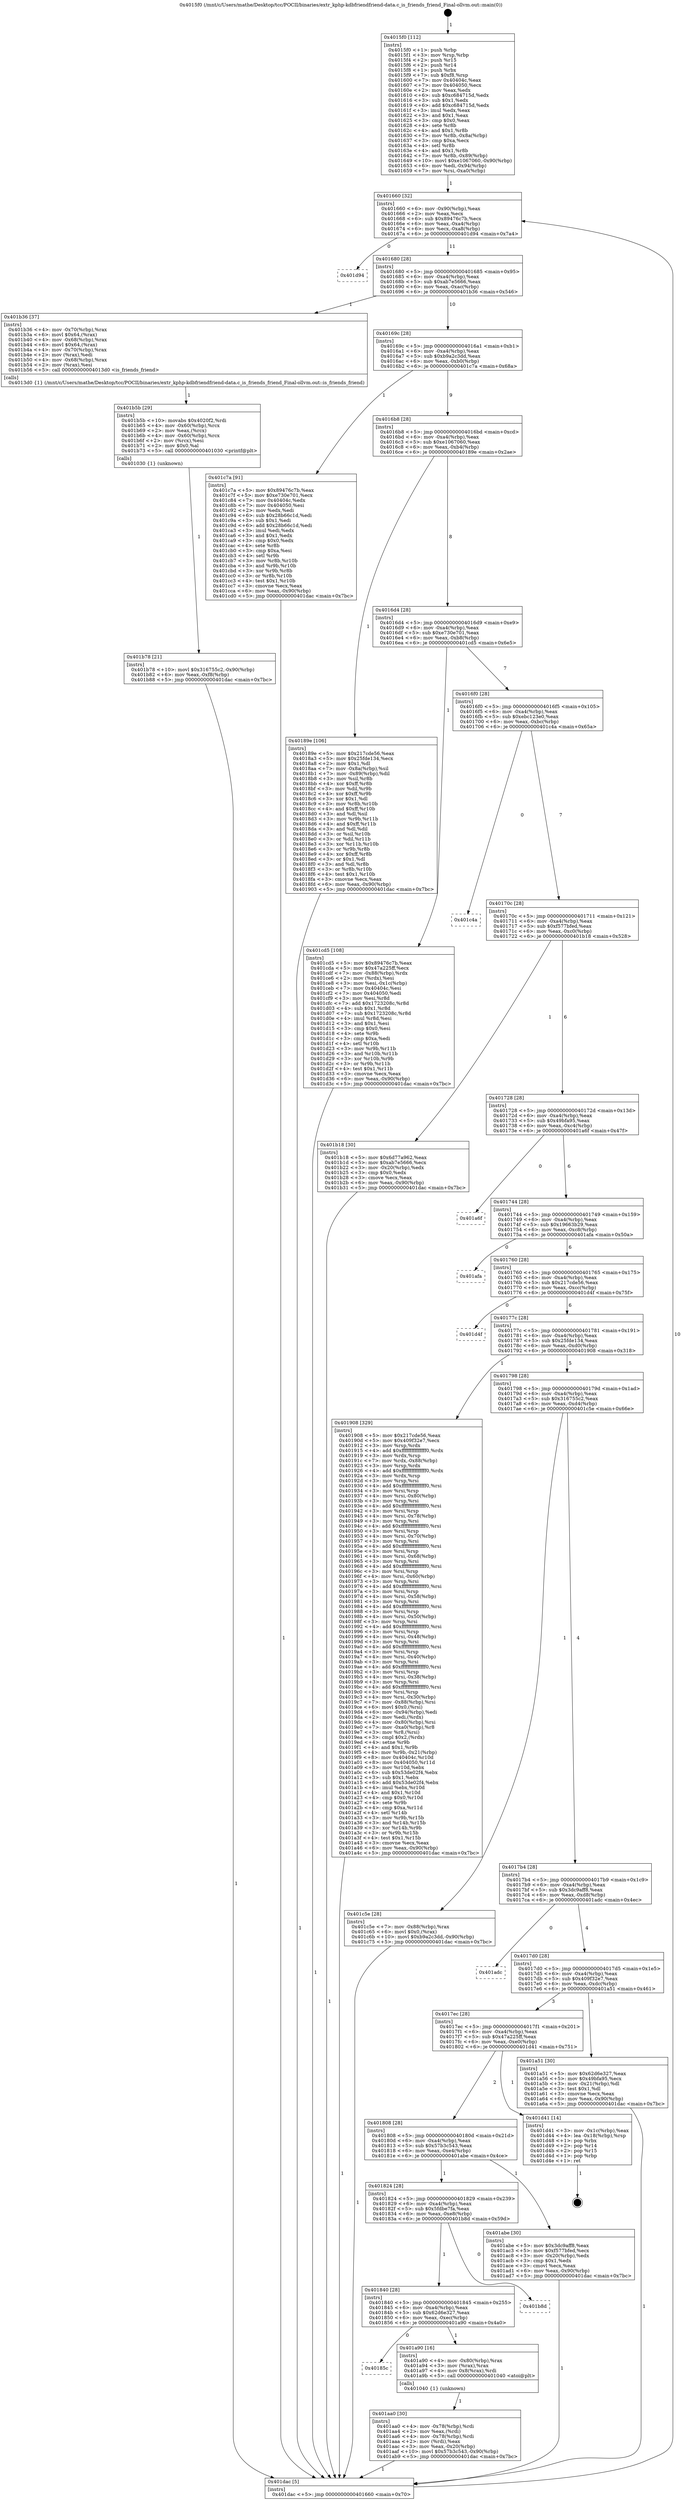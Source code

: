 digraph "0x4015f0" {
  label = "0x4015f0 (/mnt/c/Users/mathe/Desktop/tcc/POCII/binaries/extr_kphp-kdbfriendfriend-data.c_is_friends_friend_Final-ollvm.out::main(0))"
  labelloc = "t"
  node[shape=record]

  Entry [label="",width=0.3,height=0.3,shape=circle,fillcolor=black,style=filled]
  "0x401660" [label="{
     0x401660 [32]\l
     | [instrs]\l
     &nbsp;&nbsp;0x401660 \<+6\>: mov -0x90(%rbp),%eax\l
     &nbsp;&nbsp;0x401666 \<+2\>: mov %eax,%ecx\l
     &nbsp;&nbsp;0x401668 \<+6\>: sub $0x89476c7b,%ecx\l
     &nbsp;&nbsp;0x40166e \<+6\>: mov %eax,-0xa4(%rbp)\l
     &nbsp;&nbsp;0x401674 \<+6\>: mov %ecx,-0xa8(%rbp)\l
     &nbsp;&nbsp;0x40167a \<+6\>: je 0000000000401d94 \<main+0x7a4\>\l
  }"]
  "0x401d94" [label="{
     0x401d94\l
  }", style=dashed]
  "0x401680" [label="{
     0x401680 [28]\l
     | [instrs]\l
     &nbsp;&nbsp;0x401680 \<+5\>: jmp 0000000000401685 \<main+0x95\>\l
     &nbsp;&nbsp;0x401685 \<+6\>: mov -0xa4(%rbp),%eax\l
     &nbsp;&nbsp;0x40168b \<+5\>: sub $0xab7e5666,%eax\l
     &nbsp;&nbsp;0x401690 \<+6\>: mov %eax,-0xac(%rbp)\l
     &nbsp;&nbsp;0x401696 \<+6\>: je 0000000000401b36 \<main+0x546\>\l
  }"]
  Exit [label="",width=0.3,height=0.3,shape=circle,fillcolor=black,style=filled,peripheries=2]
  "0x401b36" [label="{
     0x401b36 [37]\l
     | [instrs]\l
     &nbsp;&nbsp;0x401b36 \<+4\>: mov -0x70(%rbp),%rax\l
     &nbsp;&nbsp;0x401b3a \<+6\>: movl $0x64,(%rax)\l
     &nbsp;&nbsp;0x401b40 \<+4\>: mov -0x68(%rbp),%rax\l
     &nbsp;&nbsp;0x401b44 \<+6\>: movl $0x64,(%rax)\l
     &nbsp;&nbsp;0x401b4a \<+4\>: mov -0x70(%rbp),%rax\l
     &nbsp;&nbsp;0x401b4e \<+2\>: mov (%rax),%edi\l
     &nbsp;&nbsp;0x401b50 \<+4\>: mov -0x68(%rbp),%rax\l
     &nbsp;&nbsp;0x401b54 \<+2\>: mov (%rax),%esi\l
     &nbsp;&nbsp;0x401b56 \<+5\>: call 00000000004013d0 \<is_friends_friend\>\l
     | [calls]\l
     &nbsp;&nbsp;0x4013d0 \{1\} (/mnt/c/Users/mathe/Desktop/tcc/POCII/binaries/extr_kphp-kdbfriendfriend-data.c_is_friends_friend_Final-ollvm.out::is_friends_friend)\l
  }"]
  "0x40169c" [label="{
     0x40169c [28]\l
     | [instrs]\l
     &nbsp;&nbsp;0x40169c \<+5\>: jmp 00000000004016a1 \<main+0xb1\>\l
     &nbsp;&nbsp;0x4016a1 \<+6\>: mov -0xa4(%rbp),%eax\l
     &nbsp;&nbsp;0x4016a7 \<+5\>: sub $0xb9a2c3dd,%eax\l
     &nbsp;&nbsp;0x4016ac \<+6\>: mov %eax,-0xb0(%rbp)\l
     &nbsp;&nbsp;0x4016b2 \<+6\>: je 0000000000401c7a \<main+0x68a\>\l
  }"]
  "0x401b78" [label="{
     0x401b78 [21]\l
     | [instrs]\l
     &nbsp;&nbsp;0x401b78 \<+10\>: movl $0x316755c2,-0x90(%rbp)\l
     &nbsp;&nbsp;0x401b82 \<+6\>: mov %eax,-0xf8(%rbp)\l
     &nbsp;&nbsp;0x401b88 \<+5\>: jmp 0000000000401dac \<main+0x7bc\>\l
  }"]
  "0x401c7a" [label="{
     0x401c7a [91]\l
     | [instrs]\l
     &nbsp;&nbsp;0x401c7a \<+5\>: mov $0x89476c7b,%eax\l
     &nbsp;&nbsp;0x401c7f \<+5\>: mov $0xe730e701,%ecx\l
     &nbsp;&nbsp;0x401c84 \<+7\>: mov 0x40404c,%edx\l
     &nbsp;&nbsp;0x401c8b \<+7\>: mov 0x404050,%esi\l
     &nbsp;&nbsp;0x401c92 \<+2\>: mov %edx,%edi\l
     &nbsp;&nbsp;0x401c94 \<+6\>: sub $0x28b66c1d,%edi\l
     &nbsp;&nbsp;0x401c9a \<+3\>: sub $0x1,%edi\l
     &nbsp;&nbsp;0x401c9d \<+6\>: add $0x28b66c1d,%edi\l
     &nbsp;&nbsp;0x401ca3 \<+3\>: imul %edi,%edx\l
     &nbsp;&nbsp;0x401ca6 \<+3\>: and $0x1,%edx\l
     &nbsp;&nbsp;0x401ca9 \<+3\>: cmp $0x0,%edx\l
     &nbsp;&nbsp;0x401cac \<+4\>: sete %r8b\l
     &nbsp;&nbsp;0x401cb0 \<+3\>: cmp $0xa,%esi\l
     &nbsp;&nbsp;0x401cb3 \<+4\>: setl %r9b\l
     &nbsp;&nbsp;0x401cb7 \<+3\>: mov %r8b,%r10b\l
     &nbsp;&nbsp;0x401cba \<+3\>: and %r9b,%r10b\l
     &nbsp;&nbsp;0x401cbd \<+3\>: xor %r9b,%r8b\l
     &nbsp;&nbsp;0x401cc0 \<+3\>: or %r8b,%r10b\l
     &nbsp;&nbsp;0x401cc3 \<+4\>: test $0x1,%r10b\l
     &nbsp;&nbsp;0x401cc7 \<+3\>: cmovne %ecx,%eax\l
     &nbsp;&nbsp;0x401cca \<+6\>: mov %eax,-0x90(%rbp)\l
     &nbsp;&nbsp;0x401cd0 \<+5\>: jmp 0000000000401dac \<main+0x7bc\>\l
  }"]
  "0x4016b8" [label="{
     0x4016b8 [28]\l
     | [instrs]\l
     &nbsp;&nbsp;0x4016b8 \<+5\>: jmp 00000000004016bd \<main+0xcd\>\l
     &nbsp;&nbsp;0x4016bd \<+6\>: mov -0xa4(%rbp),%eax\l
     &nbsp;&nbsp;0x4016c3 \<+5\>: sub $0xe1067060,%eax\l
     &nbsp;&nbsp;0x4016c8 \<+6\>: mov %eax,-0xb4(%rbp)\l
     &nbsp;&nbsp;0x4016ce \<+6\>: je 000000000040189e \<main+0x2ae\>\l
  }"]
  "0x401b5b" [label="{
     0x401b5b [29]\l
     | [instrs]\l
     &nbsp;&nbsp;0x401b5b \<+10\>: movabs $0x4020f2,%rdi\l
     &nbsp;&nbsp;0x401b65 \<+4\>: mov -0x60(%rbp),%rcx\l
     &nbsp;&nbsp;0x401b69 \<+2\>: mov %eax,(%rcx)\l
     &nbsp;&nbsp;0x401b6b \<+4\>: mov -0x60(%rbp),%rcx\l
     &nbsp;&nbsp;0x401b6f \<+2\>: mov (%rcx),%esi\l
     &nbsp;&nbsp;0x401b71 \<+2\>: mov $0x0,%al\l
     &nbsp;&nbsp;0x401b73 \<+5\>: call 0000000000401030 \<printf@plt\>\l
     | [calls]\l
     &nbsp;&nbsp;0x401030 \{1\} (unknown)\l
  }"]
  "0x40189e" [label="{
     0x40189e [106]\l
     | [instrs]\l
     &nbsp;&nbsp;0x40189e \<+5\>: mov $0x217cde56,%eax\l
     &nbsp;&nbsp;0x4018a3 \<+5\>: mov $0x25fde134,%ecx\l
     &nbsp;&nbsp;0x4018a8 \<+2\>: mov $0x1,%dl\l
     &nbsp;&nbsp;0x4018aa \<+7\>: mov -0x8a(%rbp),%sil\l
     &nbsp;&nbsp;0x4018b1 \<+7\>: mov -0x89(%rbp),%dil\l
     &nbsp;&nbsp;0x4018b8 \<+3\>: mov %sil,%r8b\l
     &nbsp;&nbsp;0x4018bb \<+4\>: xor $0xff,%r8b\l
     &nbsp;&nbsp;0x4018bf \<+3\>: mov %dil,%r9b\l
     &nbsp;&nbsp;0x4018c2 \<+4\>: xor $0xff,%r9b\l
     &nbsp;&nbsp;0x4018c6 \<+3\>: xor $0x1,%dl\l
     &nbsp;&nbsp;0x4018c9 \<+3\>: mov %r8b,%r10b\l
     &nbsp;&nbsp;0x4018cc \<+4\>: and $0xff,%r10b\l
     &nbsp;&nbsp;0x4018d0 \<+3\>: and %dl,%sil\l
     &nbsp;&nbsp;0x4018d3 \<+3\>: mov %r9b,%r11b\l
     &nbsp;&nbsp;0x4018d6 \<+4\>: and $0xff,%r11b\l
     &nbsp;&nbsp;0x4018da \<+3\>: and %dl,%dil\l
     &nbsp;&nbsp;0x4018dd \<+3\>: or %sil,%r10b\l
     &nbsp;&nbsp;0x4018e0 \<+3\>: or %dil,%r11b\l
     &nbsp;&nbsp;0x4018e3 \<+3\>: xor %r11b,%r10b\l
     &nbsp;&nbsp;0x4018e6 \<+3\>: or %r9b,%r8b\l
     &nbsp;&nbsp;0x4018e9 \<+4\>: xor $0xff,%r8b\l
     &nbsp;&nbsp;0x4018ed \<+3\>: or $0x1,%dl\l
     &nbsp;&nbsp;0x4018f0 \<+3\>: and %dl,%r8b\l
     &nbsp;&nbsp;0x4018f3 \<+3\>: or %r8b,%r10b\l
     &nbsp;&nbsp;0x4018f6 \<+4\>: test $0x1,%r10b\l
     &nbsp;&nbsp;0x4018fa \<+3\>: cmovne %ecx,%eax\l
     &nbsp;&nbsp;0x4018fd \<+6\>: mov %eax,-0x90(%rbp)\l
     &nbsp;&nbsp;0x401903 \<+5\>: jmp 0000000000401dac \<main+0x7bc\>\l
  }"]
  "0x4016d4" [label="{
     0x4016d4 [28]\l
     | [instrs]\l
     &nbsp;&nbsp;0x4016d4 \<+5\>: jmp 00000000004016d9 \<main+0xe9\>\l
     &nbsp;&nbsp;0x4016d9 \<+6\>: mov -0xa4(%rbp),%eax\l
     &nbsp;&nbsp;0x4016df \<+5\>: sub $0xe730e701,%eax\l
     &nbsp;&nbsp;0x4016e4 \<+6\>: mov %eax,-0xb8(%rbp)\l
     &nbsp;&nbsp;0x4016ea \<+6\>: je 0000000000401cd5 \<main+0x6e5\>\l
  }"]
  "0x401dac" [label="{
     0x401dac [5]\l
     | [instrs]\l
     &nbsp;&nbsp;0x401dac \<+5\>: jmp 0000000000401660 \<main+0x70\>\l
  }"]
  "0x4015f0" [label="{
     0x4015f0 [112]\l
     | [instrs]\l
     &nbsp;&nbsp;0x4015f0 \<+1\>: push %rbp\l
     &nbsp;&nbsp;0x4015f1 \<+3\>: mov %rsp,%rbp\l
     &nbsp;&nbsp;0x4015f4 \<+2\>: push %r15\l
     &nbsp;&nbsp;0x4015f6 \<+2\>: push %r14\l
     &nbsp;&nbsp;0x4015f8 \<+1\>: push %rbx\l
     &nbsp;&nbsp;0x4015f9 \<+7\>: sub $0xf8,%rsp\l
     &nbsp;&nbsp;0x401600 \<+7\>: mov 0x40404c,%eax\l
     &nbsp;&nbsp;0x401607 \<+7\>: mov 0x404050,%ecx\l
     &nbsp;&nbsp;0x40160e \<+2\>: mov %eax,%edx\l
     &nbsp;&nbsp;0x401610 \<+6\>: sub $0xc684715d,%edx\l
     &nbsp;&nbsp;0x401616 \<+3\>: sub $0x1,%edx\l
     &nbsp;&nbsp;0x401619 \<+6\>: add $0xc684715d,%edx\l
     &nbsp;&nbsp;0x40161f \<+3\>: imul %edx,%eax\l
     &nbsp;&nbsp;0x401622 \<+3\>: and $0x1,%eax\l
     &nbsp;&nbsp;0x401625 \<+3\>: cmp $0x0,%eax\l
     &nbsp;&nbsp;0x401628 \<+4\>: sete %r8b\l
     &nbsp;&nbsp;0x40162c \<+4\>: and $0x1,%r8b\l
     &nbsp;&nbsp;0x401630 \<+7\>: mov %r8b,-0x8a(%rbp)\l
     &nbsp;&nbsp;0x401637 \<+3\>: cmp $0xa,%ecx\l
     &nbsp;&nbsp;0x40163a \<+4\>: setl %r8b\l
     &nbsp;&nbsp;0x40163e \<+4\>: and $0x1,%r8b\l
     &nbsp;&nbsp;0x401642 \<+7\>: mov %r8b,-0x89(%rbp)\l
     &nbsp;&nbsp;0x401649 \<+10\>: movl $0xe1067060,-0x90(%rbp)\l
     &nbsp;&nbsp;0x401653 \<+6\>: mov %edi,-0x94(%rbp)\l
     &nbsp;&nbsp;0x401659 \<+7\>: mov %rsi,-0xa0(%rbp)\l
  }"]
  "0x401aa0" [label="{
     0x401aa0 [30]\l
     | [instrs]\l
     &nbsp;&nbsp;0x401aa0 \<+4\>: mov -0x78(%rbp),%rdi\l
     &nbsp;&nbsp;0x401aa4 \<+2\>: mov %eax,(%rdi)\l
     &nbsp;&nbsp;0x401aa6 \<+4\>: mov -0x78(%rbp),%rdi\l
     &nbsp;&nbsp;0x401aaa \<+2\>: mov (%rdi),%eax\l
     &nbsp;&nbsp;0x401aac \<+3\>: mov %eax,-0x20(%rbp)\l
     &nbsp;&nbsp;0x401aaf \<+10\>: movl $0x57b3c543,-0x90(%rbp)\l
     &nbsp;&nbsp;0x401ab9 \<+5\>: jmp 0000000000401dac \<main+0x7bc\>\l
  }"]
  "0x401cd5" [label="{
     0x401cd5 [108]\l
     | [instrs]\l
     &nbsp;&nbsp;0x401cd5 \<+5\>: mov $0x89476c7b,%eax\l
     &nbsp;&nbsp;0x401cda \<+5\>: mov $0x47a225ff,%ecx\l
     &nbsp;&nbsp;0x401cdf \<+7\>: mov -0x88(%rbp),%rdx\l
     &nbsp;&nbsp;0x401ce6 \<+2\>: mov (%rdx),%esi\l
     &nbsp;&nbsp;0x401ce8 \<+3\>: mov %esi,-0x1c(%rbp)\l
     &nbsp;&nbsp;0x401ceb \<+7\>: mov 0x40404c,%esi\l
     &nbsp;&nbsp;0x401cf2 \<+7\>: mov 0x404050,%edi\l
     &nbsp;&nbsp;0x401cf9 \<+3\>: mov %esi,%r8d\l
     &nbsp;&nbsp;0x401cfc \<+7\>: add $0x1723208c,%r8d\l
     &nbsp;&nbsp;0x401d03 \<+4\>: sub $0x1,%r8d\l
     &nbsp;&nbsp;0x401d07 \<+7\>: sub $0x1723208c,%r8d\l
     &nbsp;&nbsp;0x401d0e \<+4\>: imul %r8d,%esi\l
     &nbsp;&nbsp;0x401d12 \<+3\>: and $0x1,%esi\l
     &nbsp;&nbsp;0x401d15 \<+3\>: cmp $0x0,%esi\l
     &nbsp;&nbsp;0x401d18 \<+4\>: sete %r9b\l
     &nbsp;&nbsp;0x401d1c \<+3\>: cmp $0xa,%edi\l
     &nbsp;&nbsp;0x401d1f \<+4\>: setl %r10b\l
     &nbsp;&nbsp;0x401d23 \<+3\>: mov %r9b,%r11b\l
     &nbsp;&nbsp;0x401d26 \<+3\>: and %r10b,%r11b\l
     &nbsp;&nbsp;0x401d29 \<+3\>: xor %r10b,%r9b\l
     &nbsp;&nbsp;0x401d2c \<+3\>: or %r9b,%r11b\l
     &nbsp;&nbsp;0x401d2f \<+4\>: test $0x1,%r11b\l
     &nbsp;&nbsp;0x401d33 \<+3\>: cmovne %ecx,%eax\l
     &nbsp;&nbsp;0x401d36 \<+6\>: mov %eax,-0x90(%rbp)\l
     &nbsp;&nbsp;0x401d3c \<+5\>: jmp 0000000000401dac \<main+0x7bc\>\l
  }"]
  "0x4016f0" [label="{
     0x4016f0 [28]\l
     | [instrs]\l
     &nbsp;&nbsp;0x4016f0 \<+5\>: jmp 00000000004016f5 \<main+0x105\>\l
     &nbsp;&nbsp;0x4016f5 \<+6\>: mov -0xa4(%rbp),%eax\l
     &nbsp;&nbsp;0x4016fb \<+5\>: sub $0xebc123e0,%eax\l
     &nbsp;&nbsp;0x401700 \<+6\>: mov %eax,-0xbc(%rbp)\l
     &nbsp;&nbsp;0x401706 \<+6\>: je 0000000000401c4a \<main+0x65a\>\l
  }"]
  "0x40185c" [label="{
     0x40185c\l
  }", style=dashed]
  "0x401c4a" [label="{
     0x401c4a\l
  }", style=dashed]
  "0x40170c" [label="{
     0x40170c [28]\l
     | [instrs]\l
     &nbsp;&nbsp;0x40170c \<+5\>: jmp 0000000000401711 \<main+0x121\>\l
     &nbsp;&nbsp;0x401711 \<+6\>: mov -0xa4(%rbp),%eax\l
     &nbsp;&nbsp;0x401717 \<+5\>: sub $0xf577bfed,%eax\l
     &nbsp;&nbsp;0x40171c \<+6\>: mov %eax,-0xc0(%rbp)\l
     &nbsp;&nbsp;0x401722 \<+6\>: je 0000000000401b18 \<main+0x528\>\l
  }"]
  "0x401a90" [label="{
     0x401a90 [16]\l
     | [instrs]\l
     &nbsp;&nbsp;0x401a90 \<+4\>: mov -0x80(%rbp),%rax\l
     &nbsp;&nbsp;0x401a94 \<+3\>: mov (%rax),%rax\l
     &nbsp;&nbsp;0x401a97 \<+4\>: mov 0x8(%rax),%rdi\l
     &nbsp;&nbsp;0x401a9b \<+5\>: call 0000000000401040 \<atoi@plt\>\l
     | [calls]\l
     &nbsp;&nbsp;0x401040 \{1\} (unknown)\l
  }"]
  "0x401b18" [label="{
     0x401b18 [30]\l
     | [instrs]\l
     &nbsp;&nbsp;0x401b18 \<+5\>: mov $0x6d77a962,%eax\l
     &nbsp;&nbsp;0x401b1d \<+5\>: mov $0xab7e5666,%ecx\l
     &nbsp;&nbsp;0x401b22 \<+3\>: mov -0x20(%rbp),%edx\l
     &nbsp;&nbsp;0x401b25 \<+3\>: cmp $0x0,%edx\l
     &nbsp;&nbsp;0x401b28 \<+3\>: cmove %ecx,%eax\l
     &nbsp;&nbsp;0x401b2b \<+6\>: mov %eax,-0x90(%rbp)\l
     &nbsp;&nbsp;0x401b31 \<+5\>: jmp 0000000000401dac \<main+0x7bc\>\l
  }"]
  "0x401728" [label="{
     0x401728 [28]\l
     | [instrs]\l
     &nbsp;&nbsp;0x401728 \<+5\>: jmp 000000000040172d \<main+0x13d\>\l
     &nbsp;&nbsp;0x40172d \<+6\>: mov -0xa4(%rbp),%eax\l
     &nbsp;&nbsp;0x401733 \<+5\>: sub $0x49bfa95,%eax\l
     &nbsp;&nbsp;0x401738 \<+6\>: mov %eax,-0xc4(%rbp)\l
     &nbsp;&nbsp;0x40173e \<+6\>: je 0000000000401a6f \<main+0x47f\>\l
  }"]
  "0x401840" [label="{
     0x401840 [28]\l
     | [instrs]\l
     &nbsp;&nbsp;0x401840 \<+5\>: jmp 0000000000401845 \<main+0x255\>\l
     &nbsp;&nbsp;0x401845 \<+6\>: mov -0xa4(%rbp),%eax\l
     &nbsp;&nbsp;0x40184b \<+5\>: sub $0x62d6e327,%eax\l
     &nbsp;&nbsp;0x401850 \<+6\>: mov %eax,-0xec(%rbp)\l
     &nbsp;&nbsp;0x401856 \<+6\>: je 0000000000401a90 \<main+0x4a0\>\l
  }"]
  "0x401a6f" [label="{
     0x401a6f\l
  }", style=dashed]
  "0x401744" [label="{
     0x401744 [28]\l
     | [instrs]\l
     &nbsp;&nbsp;0x401744 \<+5\>: jmp 0000000000401749 \<main+0x159\>\l
     &nbsp;&nbsp;0x401749 \<+6\>: mov -0xa4(%rbp),%eax\l
     &nbsp;&nbsp;0x40174f \<+5\>: sub $0x19663b29,%eax\l
     &nbsp;&nbsp;0x401754 \<+6\>: mov %eax,-0xc8(%rbp)\l
     &nbsp;&nbsp;0x40175a \<+6\>: je 0000000000401afa \<main+0x50a\>\l
  }"]
  "0x401b8d" [label="{
     0x401b8d\l
  }", style=dashed]
  "0x401afa" [label="{
     0x401afa\l
  }", style=dashed]
  "0x401760" [label="{
     0x401760 [28]\l
     | [instrs]\l
     &nbsp;&nbsp;0x401760 \<+5\>: jmp 0000000000401765 \<main+0x175\>\l
     &nbsp;&nbsp;0x401765 \<+6\>: mov -0xa4(%rbp),%eax\l
     &nbsp;&nbsp;0x40176b \<+5\>: sub $0x217cde56,%eax\l
     &nbsp;&nbsp;0x401770 \<+6\>: mov %eax,-0xcc(%rbp)\l
     &nbsp;&nbsp;0x401776 \<+6\>: je 0000000000401d4f \<main+0x75f\>\l
  }"]
  "0x401824" [label="{
     0x401824 [28]\l
     | [instrs]\l
     &nbsp;&nbsp;0x401824 \<+5\>: jmp 0000000000401829 \<main+0x239\>\l
     &nbsp;&nbsp;0x401829 \<+6\>: mov -0xa4(%rbp),%eax\l
     &nbsp;&nbsp;0x40182f \<+5\>: sub $0x5fdbe7fa,%eax\l
     &nbsp;&nbsp;0x401834 \<+6\>: mov %eax,-0xe8(%rbp)\l
     &nbsp;&nbsp;0x40183a \<+6\>: je 0000000000401b8d \<main+0x59d\>\l
  }"]
  "0x401d4f" [label="{
     0x401d4f\l
  }", style=dashed]
  "0x40177c" [label="{
     0x40177c [28]\l
     | [instrs]\l
     &nbsp;&nbsp;0x40177c \<+5\>: jmp 0000000000401781 \<main+0x191\>\l
     &nbsp;&nbsp;0x401781 \<+6\>: mov -0xa4(%rbp),%eax\l
     &nbsp;&nbsp;0x401787 \<+5\>: sub $0x25fde134,%eax\l
     &nbsp;&nbsp;0x40178c \<+6\>: mov %eax,-0xd0(%rbp)\l
     &nbsp;&nbsp;0x401792 \<+6\>: je 0000000000401908 \<main+0x318\>\l
  }"]
  "0x401abe" [label="{
     0x401abe [30]\l
     | [instrs]\l
     &nbsp;&nbsp;0x401abe \<+5\>: mov $0x3dc9aff8,%eax\l
     &nbsp;&nbsp;0x401ac3 \<+5\>: mov $0xf577bfed,%ecx\l
     &nbsp;&nbsp;0x401ac8 \<+3\>: mov -0x20(%rbp),%edx\l
     &nbsp;&nbsp;0x401acb \<+3\>: cmp $0x1,%edx\l
     &nbsp;&nbsp;0x401ace \<+3\>: cmovl %ecx,%eax\l
     &nbsp;&nbsp;0x401ad1 \<+6\>: mov %eax,-0x90(%rbp)\l
     &nbsp;&nbsp;0x401ad7 \<+5\>: jmp 0000000000401dac \<main+0x7bc\>\l
  }"]
  "0x401908" [label="{
     0x401908 [329]\l
     | [instrs]\l
     &nbsp;&nbsp;0x401908 \<+5\>: mov $0x217cde56,%eax\l
     &nbsp;&nbsp;0x40190d \<+5\>: mov $0x409f32e7,%ecx\l
     &nbsp;&nbsp;0x401912 \<+3\>: mov %rsp,%rdx\l
     &nbsp;&nbsp;0x401915 \<+4\>: add $0xfffffffffffffff0,%rdx\l
     &nbsp;&nbsp;0x401919 \<+3\>: mov %rdx,%rsp\l
     &nbsp;&nbsp;0x40191c \<+7\>: mov %rdx,-0x88(%rbp)\l
     &nbsp;&nbsp;0x401923 \<+3\>: mov %rsp,%rdx\l
     &nbsp;&nbsp;0x401926 \<+4\>: add $0xfffffffffffffff0,%rdx\l
     &nbsp;&nbsp;0x40192a \<+3\>: mov %rdx,%rsp\l
     &nbsp;&nbsp;0x40192d \<+3\>: mov %rsp,%rsi\l
     &nbsp;&nbsp;0x401930 \<+4\>: add $0xfffffffffffffff0,%rsi\l
     &nbsp;&nbsp;0x401934 \<+3\>: mov %rsi,%rsp\l
     &nbsp;&nbsp;0x401937 \<+4\>: mov %rsi,-0x80(%rbp)\l
     &nbsp;&nbsp;0x40193b \<+3\>: mov %rsp,%rsi\l
     &nbsp;&nbsp;0x40193e \<+4\>: add $0xfffffffffffffff0,%rsi\l
     &nbsp;&nbsp;0x401942 \<+3\>: mov %rsi,%rsp\l
     &nbsp;&nbsp;0x401945 \<+4\>: mov %rsi,-0x78(%rbp)\l
     &nbsp;&nbsp;0x401949 \<+3\>: mov %rsp,%rsi\l
     &nbsp;&nbsp;0x40194c \<+4\>: add $0xfffffffffffffff0,%rsi\l
     &nbsp;&nbsp;0x401950 \<+3\>: mov %rsi,%rsp\l
     &nbsp;&nbsp;0x401953 \<+4\>: mov %rsi,-0x70(%rbp)\l
     &nbsp;&nbsp;0x401957 \<+3\>: mov %rsp,%rsi\l
     &nbsp;&nbsp;0x40195a \<+4\>: add $0xfffffffffffffff0,%rsi\l
     &nbsp;&nbsp;0x40195e \<+3\>: mov %rsi,%rsp\l
     &nbsp;&nbsp;0x401961 \<+4\>: mov %rsi,-0x68(%rbp)\l
     &nbsp;&nbsp;0x401965 \<+3\>: mov %rsp,%rsi\l
     &nbsp;&nbsp;0x401968 \<+4\>: add $0xfffffffffffffff0,%rsi\l
     &nbsp;&nbsp;0x40196c \<+3\>: mov %rsi,%rsp\l
     &nbsp;&nbsp;0x40196f \<+4\>: mov %rsi,-0x60(%rbp)\l
     &nbsp;&nbsp;0x401973 \<+3\>: mov %rsp,%rsi\l
     &nbsp;&nbsp;0x401976 \<+4\>: add $0xfffffffffffffff0,%rsi\l
     &nbsp;&nbsp;0x40197a \<+3\>: mov %rsi,%rsp\l
     &nbsp;&nbsp;0x40197d \<+4\>: mov %rsi,-0x58(%rbp)\l
     &nbsp;&nbsp;0x401981 \<+3\>: mov %rsp,%rsi\l
     &nbsp;&nbsp;0x401984 \<+4\>: add $0xfffffffffffffff0,%rsi\l
     &nbsp;&nbsp;0x401988 \<+3\>: mov %rsi,%rsp\l
     &nbsp;&nbsp;0x40198b \<+4\>: mov %rsi,-0x50(%rbp)\l
     &nbsp;&nbsp;0x40198f \<+3\>: mov %rsp,%rsi\l
     &nbsp;&nbsp;0x401992 \<+4\>: add $0xfffffffffffffff0,%rsi\l
     &nbsp;&nbsp;0x401996 \<+3\>: mov %rsi,%rsp\l
     &nbsp;&nbsp;0x401999 \<+4\>: mov %rsi,-0x48(%rbp)\l
     &nbsp;&nbsp;0x40199d \<+3\>: mov %rsp,%rsi\l
     &nbsp;&nbsp;0x4019a0 \<+4\>: add $0xfffffffffffffff0,%rsi\l
     &nbsp;&nbsp;0x4019a4 \<+3\>: mov %rsi,%rsp\l
     &nbsp;&nbsp;0x4019a7 \<+4\>: mov %rsi,-0x40(%rbp)\l
     &nbsp;&nbsp;0x4019ab \<+3\>: mov %rsp,%rsi\l
     &nbsp;&nbsp;0x4019ae \<+4\>: add $0xfffffffffffffff0,%rsi\l
     &nbsp;&nbsp;0x4019b2 \<+3\>: mov %rsi,%rsp\l
     &nbsp;&nbsp;0x4019b5 \<+4\>: mov %rsi,-0x38(%rbp)\l
     &nbsp;&nbsp;0x4019b9 \<+3\>: mov %rsp,%rsi\l
     &nbsp;&nbsp;0x4019bc \<+4\>: add $0xfffffffffffffff0,%rsi\l
     &nbsp;&nbsp;0x4019c0 \<+3\>: mov %rsi,%rsp\l
     &nbsp;&nbsp;0x4019c3 \<+4\>: mov %rsi,-0x30(%rbp)\l
     &nbsp;&nbsp;0x4019c7 \<+7\>: mov -0x88(%rbp),%rsi\l
     &nbsp;&nbsp;0x4019ce \<+6\>: movl $0x0,(%rsi)\l
     &nbsp;&nbsp;0x4019d4 \<+6\>: mov -0x94(%rbp),%edi\l
     &nbsp;&nbsp;0x4019da \<+2\>: mov %edi,(%rdx)\l
     &nbsp;&nbsp;0x4019dc \<+4\>: mov -0x80(%rbp),%rsi\l
     &nbsp;&nbsp;0x4019e0 \<+7\>: mov -0xa0(%rbp),%r8\l
     &nbsp;&nbsp;0x4019e7 \<+3\>: mov %r8,(%rsi)\l
     &nbsp;&nbsp;0x4019ea \<+3\>: cmpl $0x2,(%rdx)\l
     &nbsp;&nbsp;0x4019ed \<+4\>: setne %r9b\l
     &nbsp;&nbsp;0x4019f1 \<+4\>: and $0x1,%r9b\l
     &nbsp;&nbsp;0x4019f5 \<+4\>: mov %r9b,-0x21(%rbp)\l
     &nbsp;&nbsp;0x4019f9 \<+8\>: mov 0x40404c,%r10d\l
     &nbsp;&nbsp;0x401a01 \<+8\>: mov 0x404050,%r11d\l
     &nbsp;&nbsp;0x401a09 \<+3\>: mov %r10d,%ebx\l
     &nbsp;&nbsp;0x401a0c \<+6\>: sub $0x53de02f4,%ebx\l
     &nbsp;&nbsp;0x401a12 \<+3\>: sub $0x1,%ebx\l
     &nbsp;&nbsp;0x401a15 \<+6\>: add $0x53de02f4,%ebx\l
     &nbsp;&nbsp;0x401a1b \<+4\>: imul %ebx,%r10d\l
     &nbsp;&nbsp;0x401a1f \<+4\>: and $0x1,%r10d\l
     &nbsp;&nbsp;0x401a23 \<+4\>: cmp $0x0,%r10d\l
     &nbsp;&nbsp;0x401a27 \<+4\>: sete %r9b\l
     &nbsp;&nbsp;0x401a2b \<+4\>: cmp $0xa,%r11d\l
     &nbsp;&nbsp;0x401a2f \<+4\>: setl %r14b\l
     &nbsp;&nbsp;0x401a33 \<+3\>: mov %r9b,%r15b\l
     &nbsp;&nbsp;0x401a36 \<+3\>: and %r14b,%r15b\l
     &nbsp;&nbsp;0x401a39 \<+3\>: xor %r14b,%r9b\l
     &nbsp;&nbsp;0x401a3c \<+3\>: or %r9b,%r15b\l
     &nbsp;&nbsp;0x401a3f \<+4\>: test $0x1,%r15b\l
     &nbsp;&nbsp;0x401a43 \<+3\>: cmovne %ecx,%eax\l
     &nbsp;&nbsp;0x401a46 \<+6\>: mov %eax,-0x90(%rbp)\l
     &nbsp;&nbsp;0x401a4c \<+5\>: jmp 0000000000401dac \<main+0x7bc\>\l
  }"]
  "0x401798" [label="{
     0x401798 [28]\l
     | [instrs]\l
     &nbsp;&nbsp;0x401798 \<+5\>: jmp 000000000040179d \<main+0x1ad\>\l
     &nbsp;&nbsp;0x40179d \<+6\>: mov -0xa4(%rbp),%eax\l
     &nbsp;&nbsp;0x4017a3 \<+5\>: sub $0x316755c2,%eax\l
     &nbsp;&nbsp;0x4017a8 \<+6\>: mov %eax,-0xd4(%rbp)\l
     &nbsp;&nbsp;0x4017ae \<+6\>: je 0000000000401c5e \<main+0x66e\>\l
  }"]
  "0x401808" [label="{
     0x401808 [28]\l
     | [instrs]\l
     &nbsp;&nbsp;0x401808 \<+5\>: jmp 000000000040180d \<main+0x21d\>\l
     &nbsp;&nbsp;0x40180d \<+6\>: mov -0xa4(%rbp),%eax\l
     &nbsp;&nbsp;0x401813 \<+5\>: sub $0x57b3c543,%eax\l
     &nbsp;&nbsp;0x401818 \<+6\>: mov %eax,-0xe4(%rbp)\l
     &nbsp;&nbsp;0x40181e \<+6\>: je 0000000000401abe \<main+0x4ce\>\l
  }"]
  "0x401d41" [label="{
     0x401d41 [14]\l
     | [instrs]\l
     &nbsp;&nbsp;0x401d41 \<+3\>: mov -0x1c(%rbp),%eax\l
     &nbsp;&nbsp;0x401d44 \<+4\>: lea -0x18(%rbp),%rsp\l
     &nbsp;&nbsp;0x401d48 \<+1\>: pop %rbx\l
     &nbsp;&nbsp;0x401d49 \<+2\>: pop %r14\l
     &nbsp;&nbsp;0x401d4b \<+2\>: pop %r15\l
     &nbsp;&nbsp;0x401d4d \<+1\>: pop %rbp\l
     &nbsp;&nbsp;0x401d4e \<+1\>: ret\l
  }"]
  "0x401c5e" [label="{
     0x401c5e [28]\l
     | [instrs]\l
     &nbsp;&nbsp;0x401c5e \<+7\>: mov -0x88(%rbp),%rax\l
     &nbsp;&nbsp;0x401c65 \<+6\>: movl $0x0,(%rax)\l
     &nbsp;&nbsp;0x401c6b \<+10\>: movl $0xb9a2c3dd,-0x90(%rbp)\l
     &nbsp;&nbsp;0x401c75 \<+5\>: jmp 0000000000401dac \<main+0x7bc\>\l
  }"]
  "0x4017b4" [label="{
     0x4017b4 [28]\l
     | [instrs]\l
     &nbsp;&nbsp;0x4017b4 \<+5\>: jmp 00000000004017b9 \<main+0x1c9\>\l
     &nbsp;&nbsp;0x4017b9 \<+6\>: mov -0xa4(%rbp),%eax\l
     &nbsp;&nbsp;0x4017bf \<+5\>: sub $0x3dc9aff8,%eax\l
     &nbsp;&nbsp;0x4017c4 \<+6\>: mov %eax,-0xd8(%rbp)\l
     &nbsp;&nbsp;0x4017ca \<+6\>: je 0000000000401adc \<main+0x4ec\>\l
  }"]
  "0x4017ec" [label="{
     0x4017ec [28]\l
     | [instrs]\l
     &nbsp;&nbsp;0x4017ec \<+5\>: jmp 00000000004017f1 \<main+0x201\>\l
     &nbsp;&nbsp;0x4017f1 \<+6\>: mov -0xa4(%rbp),%eax\l
     &nbsp;&nbsp;0x4017f7 \<+5\>: sub $0x47a225ff,%eax\l
     &nbsp;&nbsp;0x4017fc \<+6\>: mov %eax,-0xe0(%rbp)\l
     &nbsp;&nbsp;0x401802 \<+6\>: je 0000000000401d41 \<main+0x751\>\l
  }"]
  "0x401adc" [label="{
     0x401adc\l
  }", style=dashed]
  "0x4017d0" [label="{
     0x4017d0 [28]\l
     | [instrs]\l
     &nbsp;&nbsp;0x4017d0 \<+5\>: jmp 00000000004017d5 \<main+0x1e5\>\l
     &nbsp;&nbsp;0x4017d5 \<+6\>: mov -0xa4(%rbp),%eax\l
     &nbsp;&nbsp;0x4017db \<+5\>: sub $0x409f32e7,%eax\l
     &nbsp;&nbsp;0x4017e0 \<+6\>: mov %eax,-0xdc(%rbp)\l
     &nbsp;&nbsp;0x4017e6 \<+6\>: je 0000000000401a51 \<main+0x461\>\l
  }"]
  "0x401a51" [label="{
     0x401a51 [30]\l
     | [instrs]\l
     &nbsp;&nbsp;0x401a51 \<+5\>: mov $0x62d6e327,%eax\l
     &nbsp;&nbsp;0x401a56 \<+5\>: mov $0x49bfa95,%ecx\l
     &nbsp;&nbsp;0x401a5b \<+3\>: mov -0x21(%rbp),%dl\l
     &nbsp;&nbsp;0x401a5e \<+3\>: test $0x1,%dl\l
     &nbsp;&nbsp;0x401a61 \<+3\>: cmovne %ecx,%eax\l
     &nbsp;&nbsp;0x401a64 \<+6\>: mov %eax,-0x90(%rbp)\l
     &nbsp;&nbsp;0x401a6a \<+5\>: jmp 0000000000401dac \<main+0x7bc\>\l
  }"]
  Entry -> "0x4015f0" [label=" 1"]
  "0x401660" -> "0x401d94" [label=" 0"]
  "0x401660" -> "0x401680" [label=" 11"]
  "0x401d41" -> Exit [label=" 1"]
  "0x401680" -> "0x401b36" [label=" 1"]
  "0x401680" -> "0x40169c" [label=" 10"]
  "0x401cd5" -> "0x401dac" [label=" 1"]
  "0x40169c" -> "0x401c7a" [label=" 1"]
  "0x40169c" -> "0x4016b8" [label=" 9"]
  "0x401c7a" -> "0x401dac" [label=" 1"]
  "0x4016b8" -> "0x40189e" [label=" 1"]
  "0x4016b8" -> "0x4016d4" [label=" 8"]
  "0x40189e" -> "0x401dac" [label=" 1"]
  "0x4015f0" -> "0x401660" [label=" 1"]
  "0x401dac" -> "0x401660" [label=" 10"]
  "0x401c5e" -> "0x401dac" [label=" 1"]
  "0x4016d4" -> "0x401cd5" [label=" 1"]
  "0x4016d4" -> "0x4016f0" [label=" 7"]
  "0x401b78" -> "0x401dac" [label=" 1"]
  "0x4016f0" -> "0x401c4a" [label=" 0"]
  "0x4016f0" -> "0x40170c" [label=" 7"]
  "0x401b5b" -> "0x401b78" [label=" 1"]
  "0x40170c" -> "0x401b18" [label=" 1"]
  "0x40170c" -> "0x401728" [label=" 6"]
  "0x401b36" -> "0x401b5b" [label=" 1"]
  "0x401728" -> "0x401a6f" [label=" 0"]
  "0x401728" -> "0x401744" [label=" 6"]
  "0x401abe" -> "0x401dac" [label=" 1"]
  "0x401744" -> "0x401afa" [label=" 0"]
  "0x401744" -> "0x401760" [label=" 6"]
  "0x401aa0" -> "0x401dac" [label=" 1"]
  "0x401760" -> "0x401d4f" [label=" 0"]
  "0x401760" -> "0x40177c" [label=" 6"]
  "0x401840" -> "0x40185c" [label=" 0"]
  "0x40177c" -> "0x401908" [label=" 1"]
  "0x40177c" -> "0x401798" [label=" 5"]
  "0x401840" -> "0x401a90" [label=" 1"]
  "0x401908" -> "0x401dac" [label=" 1"]
  "0x401824" -> "0x401840" [label=" 1"]
  "0x401798" -> "0x401c5e" [label=" 1"]
  "0x401798" -> "0x4017b4" [label=" 4"]
  "0x401824" -> "0x401b8d" [label=" 0"]
  "0x4017b4" -> "0x401adc" [label=" 0"]
  "0x4017b4" -> "0x4017d0" [label=" 4"]
  "0x401808" -> "0x401824" [label=" 1"]
  "0x4017d0" -> "0x401a51" [label=" 1"]
  "0x4017d0" -> "0x4017ec" [label=" 3"]
  "0x401a51" -> "0x401dac" [label=" 1"]
  "0x401a90" -> "0x401aa0" [label=" 1"]
  "0x4017ec" -> "0x401d41" [label=" 1"]
  "0x4017ec" -> "0x401808" [label=" 2"]
  "0x401b18" -> "0x401dac" [label=" 1"]
  "0x401808" -> "0x401abe" [label=" 1"]
}
